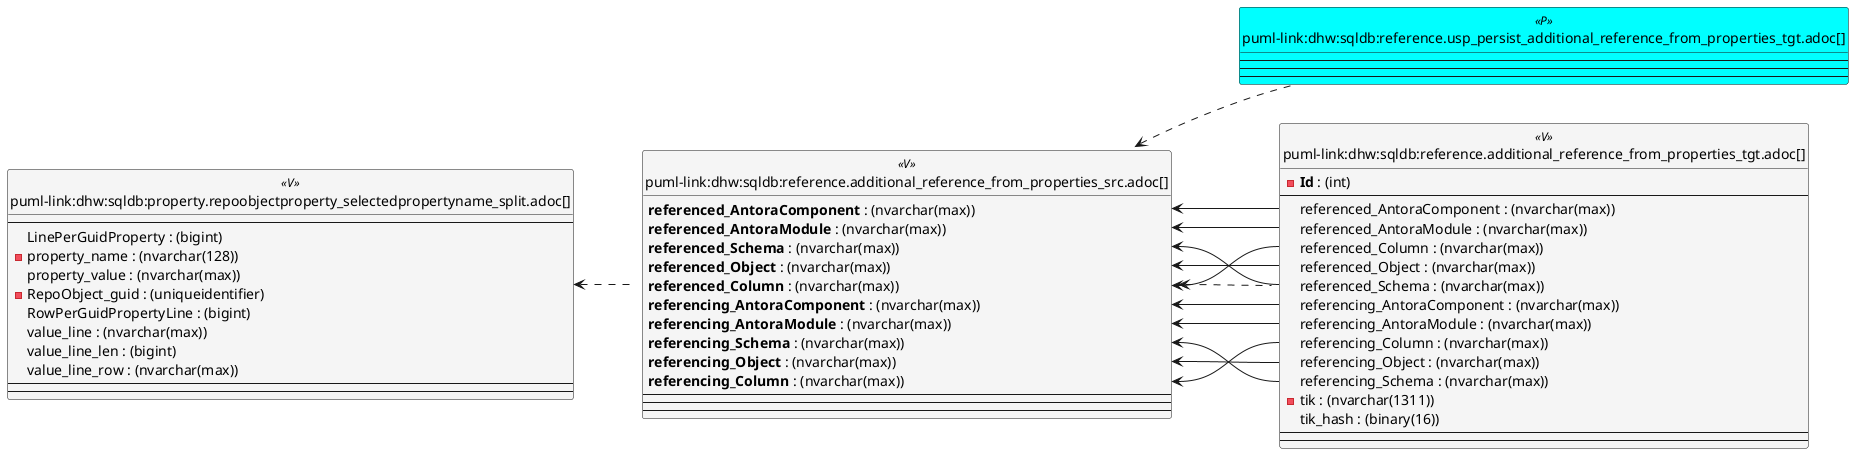 @startuml
left to right direction
'top to bottom direction
hide circle
'avoide "." issues:
set namespaceSeparator none


skinparam class {
  BackgroundColor White
  BackgroundColor<<FN>> Yellow
  BackgroundColor<<FS>> Yellow
  BackgroundColor<<FT>> LightGray
  BackgroundColor<<IF>> Yellow
  BackgroundColor<<IS>> Yellow
  BackgroundColor<<P>> Aqua
  BackgroundColor<<PC>> Aqua
  BackgroundColor<<SN>> Yellow
  BackgroundColor<<SO>> SlateBlue
  BackgroundColor<<TF>> LightGray
  BackgroundColor<<TR>> Tomato
  BackgroundColor<<U>> White
  BackgroundColor<<V>> WhiteSmoke
  BackgroundColor<<X>> Aqua
  BackgroundColor<<external>> AliceBlue
}


entity "puml-link:dhw:sqldb:property.repoobjectproperty_selectedpropertyname_split.adoc[]" as property.RepoObjectProperty_SelectedPropertyName_split << V >> {
  --
  LinePerGuidProperty : (bigint)
  - property_name : (nvarchar(128))
  property_value : (nvarchar(max))
  - RepoObject_guid : (uniqueidentifier)
  RowPerGuidPropertyLine : (bigint)
  value_line : (nvarchar(max))
  value_line_len : (bigint)
  value_line_row : (nvarchar(max))
  --
  --
}

entity "puml-link:dhw:sqldb:reference.additional_reference_from_properties_src.adoc[]" as reference.additional_Reference_from_properties_src << V >> {
  **referenced_AntoraComponent** : (nvarchar(max))
  **referenced_AntoraModule** : (nvarchar(max))
  **referenced_Schema** : (nvarchar(max))
  **referenced_Object** : (nvarchar(max))
  **referenced_Column** : (nvarchar(max))
  **referencing_AntoraComponent** : (nvarchar(max))
  **referencing_AntoraModule** : (nvarchar(max))
  **referencing_Schema** : (nvarchar(max))
  **referencing_Object** : (nvarchar(max))
  **referencing_Column** : (nvarchar(max))
  --
  --
  --
}

entity "puml-link:dhw:sqldb:reference.additional_reference_from_properties_tgt.adoc[]" as reference.additional_Reference_from_properties_tgt << V >> {
  - **Id** : (int)
  --
  referenced_AntoraComponent : (nvarchar(max))
  referenced_AntoraModule : (nvarchar(max))
  referenced_Column : (nvarchar(max))
  referenced_Object : (nvarchar(max))
  referenced_Schema : (nvarchar(max))
  referencing_AntoraComponent : (nvarchar(max))
  referencing_AntoraModule : (nvarchar(max))
  referencing_Column : (nvarchar(max))
  referencing_Object : (nvarchar(max))
  referencing_Schema : (nvarchar(max))
  - tik : (nvarchar(1311))
  tik_hash : (binary(16))
  --
  --
}

entity "puml-link:dhw:sqldb:reference.usp_persist_additional_reference_from_properties_tgt.adoc[]" as reference.usp_PERSIST_additional_Reference_from_properties_tgt << P >> {
  --
  --
  --
}

property.RepoObjectProperty_SelectedPropertyName_split <.. reference.additional_Reference_from_properties_src
reference.additional_Reference_from_properties_src <.. reference.additional_Reference_from_properties_tgt
reference.additional_Reference_from_properties_src <.. reference.usp_PERSIST_additional_Reference_from_properties_tgt
"reference.additional_Reference_from_properties_src::referenced_AntoraComponent" <-- "reference.additional_Reference_from_properties_tgt::referenced_AntoraComponent"
"reference.additional_Reference_from_properties_src::referenced_AntoraModule" <-- "reference.additional_Reference_from_properties_tgt::referenced_AntoraModule"
"reference.additional_Reference_from_properties_src::referenced_Column" <-- "reference.additional_Reference_from_properties_tgt::referenced_Column"
"reference.additional_Reference_from_properties_src::referenced_Object" <-- "reference.additional_Reference_from_properties_tgt::referenced_Object"
"reference.additional_Reference_from_properties_src::referenced_Schema" <-- "reference.additional_Reference_from_properties_tgt::referenced_Schema"
"reference.additional_Reference_from_properties_src::referencing_AntoraComponent" <-- "reference.additional_Reference_from_properties_tgt::referencing_AntoraComponent"
"reference.additional_Reference_from_properties_src::referencing_AntoraModule" <-- "reference.additional_Reference_from_properties_tgt::referencing_AntoraModule"
"reference.additional_Reference_from_properties_src::referencing_Column" <-- "reference.additional_Reference_from_properties_tgt::referencing_Column"
"reference.additional_Reference_from_properties_src::referencing_Object" <-- "reference.additional_Reference_from_properties_tgt::referencing_Object"
"reference.additional_Reference_from_properties_src::referencing_Schema" <-- "reference.additional_Reference_from_properties_tgt::referencing_Schema"
@enduml

